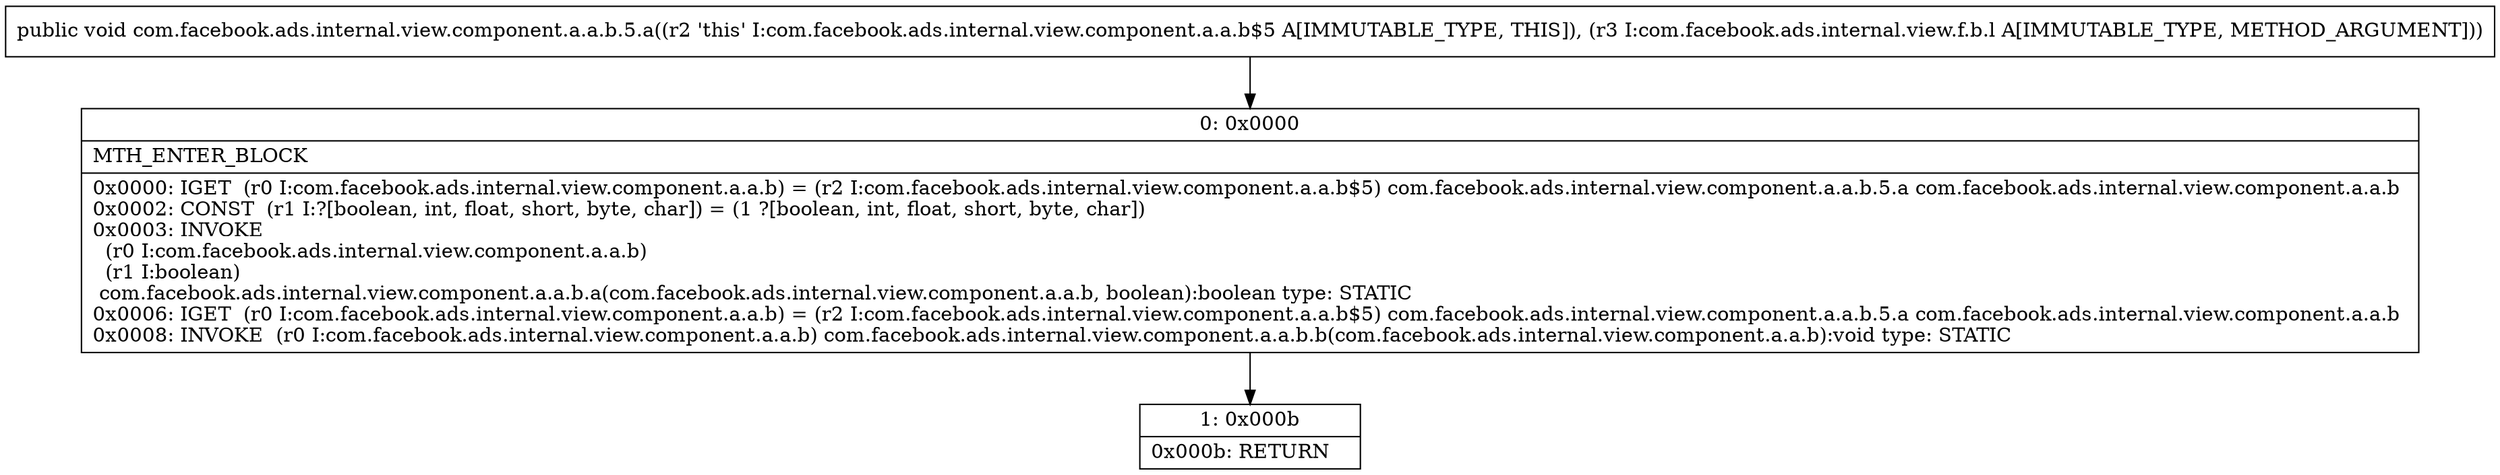 digraph "CFG forcom.facebook.ads.internal.view.component.a.a.b.5.a(Lcom\/facebook\/ads\/internal\/view\/f\/b\/l;)V" {
Node_0 [shape=record,label="{0\:\ 0x0000|MTH_ENTER_BLOCK\l|0x0000: IGET  (r0 I:com.facebook.ads.internal.view.component.a.a.b) = (r2 I:com.facebook.ads.internal.view.component.a.a.b$5) com.facebook.ads.internal.view.component.a.a.b.5.a com.facebook.ads.internal.view.component.a.a.b \l0x0002: CONST  (r1 I:?[boolean, int, float, short, byte, char]) = (1 ?[boolean, int, float, short, byte, char]) \l0x0003: INVOKE  \l  (r0 I:com.facebook.ads.internal.view.component.a.a.b)\l  (r1 I:boolean)\l com.facebook.ads.internal.view.component.a.a.b.a(com.facebook.ads.internal.view.component.a.a.b, boolean):boolean type: STATIC \l0x0006: IGET  (r0 I:com.facebook.ads.internal.view.component.a.a.b) = (r2 I:com.facebook.ads.internal.view.component.a.a.b$5) com.facebook.ads.internal.view.component.a.a.b.5.a com.facebook.ads.internal.view.component.a.a.b \l0x0008: INVOKE  (r0 I:com.facebook.ads.internal.view.component.a.a.b) com.facebook.ads.internal.view.component.a.a.b.b(com.facebook.ads.internal.view.component.a.a.b):void type: STATIC \l}"];
Node_1 [shape=record,label="{1\:\ 0x000b|0x000b: RETURN   \l}"];
MethodNode[shape=record,label="{public void com.facebook.ads.internal.view.component.a.a.b.5.a((r2 'this' I:com.facebook.ads.internal.view.component.a.a.b$5 A[IMMUTABLE_TYPE, THIS]), (r3 I:com.facebook.ads.internal.view.f.b.l A[IMMUTABLE_TYPE, METHOD_ARGUMENT])) }"];
MethodNode -> Node_0;
Node_0 -> Node_1;
}

